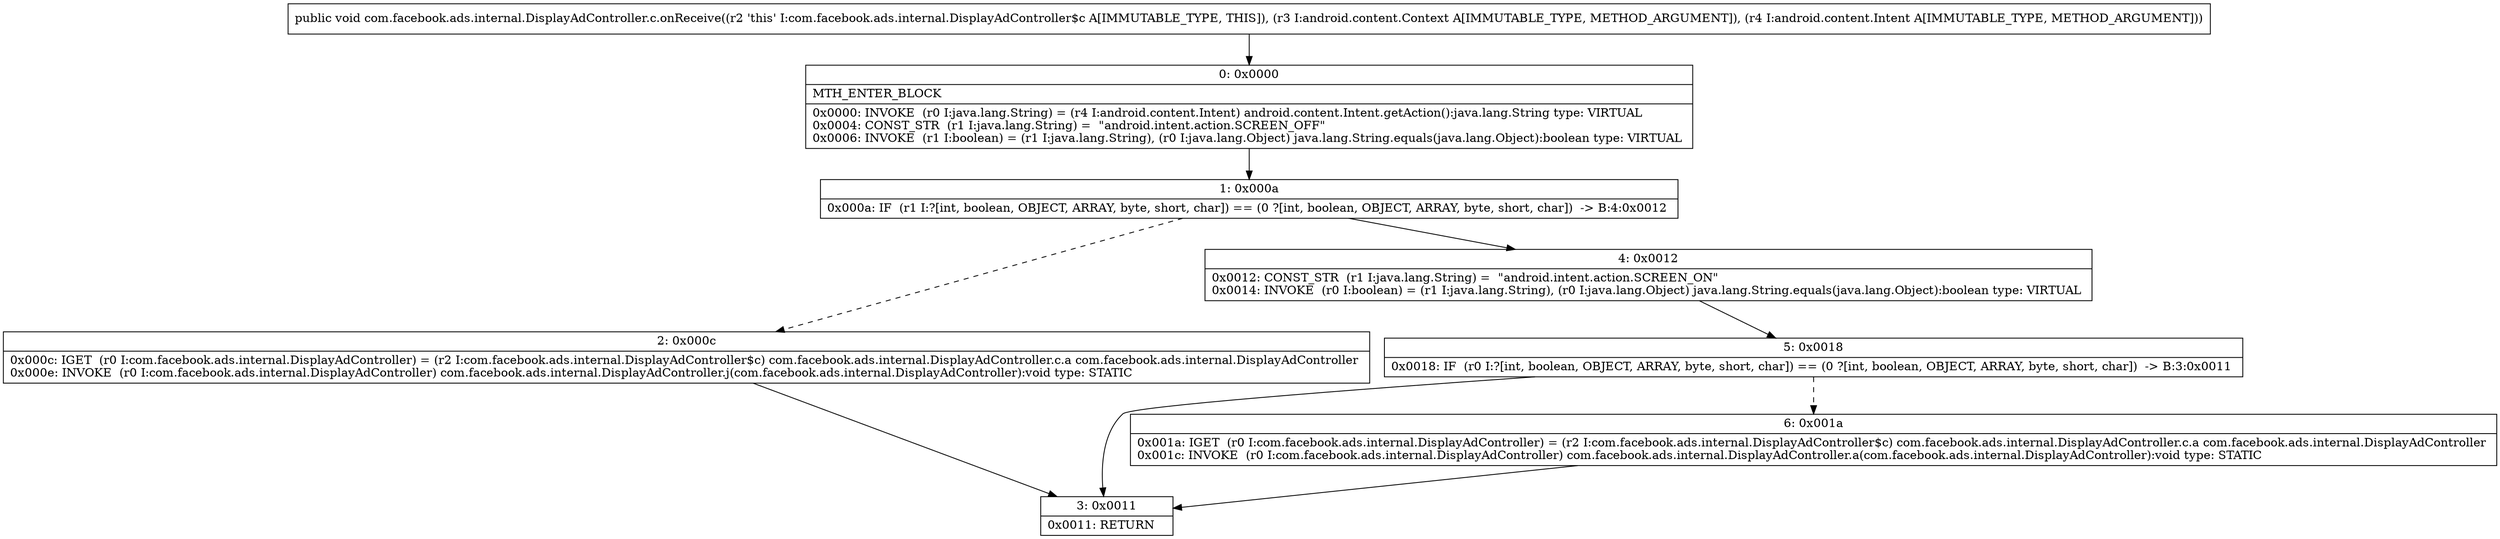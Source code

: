 digraph "CFG forcom.facebook.ads.internal.DisplayAdController.c.onReceive(Landroid\/content\/Context;Landroid\/content\/Intent;)V" {
Node_0 [shape=record,label="{0\:\ 0x0000|MTH_ENTER_BLOCK\l|0x0000: INVOKE  (r0 I:java.lang.String) = (r4 I:android.content.Intent) android.content.Intent.getAction():java.lang.String type: VIRTUAL \l0x0004: CONST_STR  (r1 I:java.lang.String) =  \"android.intent.action.SCREEN_OFF\" \l0x0006: INVOKE  (r1 I:boolean) = (r1 I:java.lang.String), (r0 I:java.lang.Object) java.lang.String.equals(java.lang.Object):boolean type: VIRTUAL \l}"];
Node_1 [shape=record,label="{1\:\ 0x000a|0x000a: IF  (r1 I:?[int, boolean, OBJECT, ARRAY, byte, short, char]) == (0 ?[int, boolean, OBJECT, ARRAY, byte, short, char])  \-\> B:4:0x0012 \l}"];
Node_2 [shape=record,label="{2\:\ 0x000c|0x000c: IGET  (r0 I:com.facebook.ads.internal.DisplayAdController) = (r2 I:com.facebook.ads.internal.DisplayAdController$c) com.facebook.ads.internal.DisplayAdController.c.a com.facebook.ads.internal.DisplayAdController \l0x000e: INVOKE  (r0 I:com.facebook.ads.internal.DisplayAdController) com.facebook.ads.internal.DisplayAdController.j(com.facebook.ads.internal.DisplayAdController):void type: STATIC \l}"];
Node_3 [shape=record,label="{3\:\ 0x0011|0x0011: RETURN   \l}"];
Node_4 [shape=record,label="{4\:\ 0x0012|0x0012: CONST_STR  (r1 I:java.lang.String) =  \"android.intent.action.SCREEN_ON\" \l0x0014: INVOKE  (r0 I:boolean) = (r1 I:java.lang.String), (r0 I:java.lang.Object) java.lang.String.equals(java.lang.Object):boolean type: VIRTUAL \l}"];
Node_5 [shape=record,label="{5\:\ 0x0018|0x0018: IF  (r0 I:?[int, boolean, OBJECT, ARRAY, byte, short, char]) == (0 ?[int, boolean, OBJECT, ARRAY, byte, short, char])  \-\> B:3:0x0011 \l}"];
Node_6 [shape=record,label="{6\:\ 0x001a|0x001a: IGET  (r0 I:com.facebook.ads.internal.DisplayAdController) = (r2 I:com.facebook.ads.internal.DisplayAdController$c) com.facebook.ads.internal.DisplayAdController.c.a com.facebook.ads.internal.DisplayAdController \l0x001c: INVOKE  (r0 I:com.facebook.ads.internal.DisplayAdController) com.facebook.ads.internal.DisplayAdController.a(com.facebook.ads.internal.DisplayAdController):void type: STATIC \l}"];
MethodNode[shape=record,label="{public void com.facebook.ads.internal.DisplayAdController.c.onReceive((r2 'this' I:com.facebook.ads.internal.DisplayAdController$c A[IMMUTABLE_TYPE, THIS]), (r3 I:android.content.Context A[IMMUTABLE_TYPE, METHOD_ARGUMENT]), (r4 I:android.content.Intent A[IMMUTABLE_TYPE, METHOD_ARGUMENT])) }"];
MethodNode -> Node_0;
Node_0 -> Node_1;
Node_1 -> Node_2[style=dashed];
Node_1 -> Node_4;
Node_2 -> Node_3;
Node_4 -> Node_5;
Node_5 -> Node_3;
Node_5 -> Node_6[style=dashed];
Node_6 -> Node_3;
}

